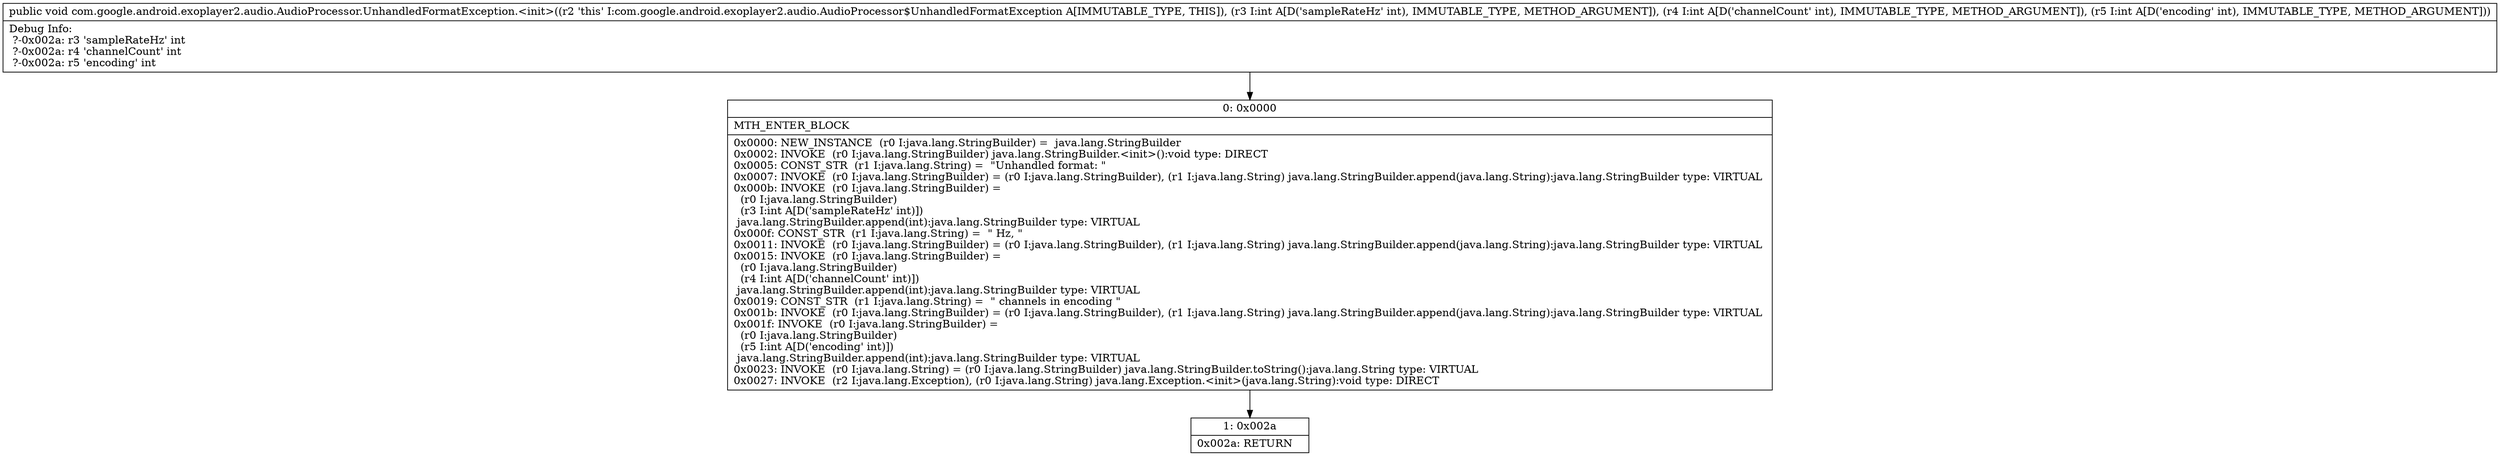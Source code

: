 digraph "CFG forcom.google.android.exoplayer2.audio.AudioProcessor.UnhandledFormatException.\<init\>(III)V" {
Node_0 [shape=record,label="{0\:\ 0x0000|MTH_ENTER_BLOCK\l|0x0000: NEW_INSTANCE  (r0 I:java.lang.StringBuilder) =  java.lang.StringBuilder \l0x0002: INVOKE  (r0 I:java.lang.StringBuilder) java.lang.StringBuilder.\<init\>():void type: DIRECT \l0x0005: CONST_STR  (r1 I:java.lang.String) =  \"Unhandled format: \" \l0x0007: INVOKE  (r0 I:java.lang.StringBuilder) = (r0 I:java.lang.StringBuilder), (r1 I:java.lang.String) java.lang.StringBuilder.append(java.lang.String):java.lang.StringBuilder type: VIRTUAL \l0x000b: INVOKE  (r0 I:java.lang.StringBuilder) = \l  (r0 I:java.lang.StringBuilder)\l  (r3 I:int A[D('sampleRateHz' int)])\l java.lang.StringBuilder.append(int):java.lang.StringBuilder type: VIRTUAL \l0x000f: CONST_STR  (r1 I:java.lang.String) =  \" Hz, \" \l0x0011: INVOKE  (r0 I:java.lang.StringBuilder) = (r0 I:java.lang.StringBuilder), (r1 I:java.lang.String) java.lang.StringBuilder.append(java.lang.String):java.lang.StringBuilder type: VIRTUAL \l0x0015: INVOKE  (r0 I:java.lang.StringBuilder) = \l  (r0 I:java.lang.StringBuilder)\l  (r4 I:int A[D('channelCount' int)])\l java.lang.StringBuilder.append(int):java.lang.StringBuilder type: VIRTUAL \l0x0019: CONST_STR  (r1 I:java.lang.String) =  \" channels in encoding \" \l0x001b: INVOKE  (r0 I:java.lang.StringBuilder) = (r0 I:java.lang.StringBuilder), (r1 I:java.lang.String) java.lang.StringBuilder.append(java.lang.String):java.lang.StringBuilder type: VIRTUAL \l0x001f: INVOKE  (r0 I:java.lang.StringBuilder) = \l  (r0 I:java.lang.StringBuilder)\l  (r5 I:int A[D('encoding' int)])\l java.lang.StringBuilder.append(int):java.lang.StringBuilder type: VIRTUAL \l0x0023: INVOKE  (r0 I:java.lang.String) = (r0 I:java.lang.StringBuilder) java.lang.StringBuilder.toString():java.lang.String type: VIRTUAL \l0x0027: INVOKE  (r2 I:java.lang.Exception), (r0 I:java.lang.String) java.lang.Exception.\<init\>(java.lang.String):void type: DIRECT \l}"];
Node_1 [shape=record,label="{1\:\ 0x002a|0x002a: RETURN   \l}"];
MethodNode[shape=record,label="{public void com.google.android.exoplayer2.audio.AudioProcessor.UnhandledFormatException.\<init\>((r2 'this' I:com.google.android.exoplayer2.audio.AudioProcessor$UnhandledFormatException A[IMMUTABLE_TYPE, THIS]), (r3 I:int A[D('sampleRateHz' int), IMMUTABLE_TYPE, METHOD_ARGUMENT]), (r4 I:int A[D('channelCount' int), IMMUTABLE_TYPE, METHOD_ARGUMENT]), (r5 I:int A[D('encoding' int), IMMUTABLE_TYPE, METHOD_ARGUMENT]))  | Debug Info:\l  ?\-0x002a: r3 'sampleRateHz' int\l  ?\-0x002a: r4 'channelCount' int\l  ?\-0x002a: r5 'encoding' int\l}"];
MethodNode -> Node_0;
Node_0 -> Node_1;
}

